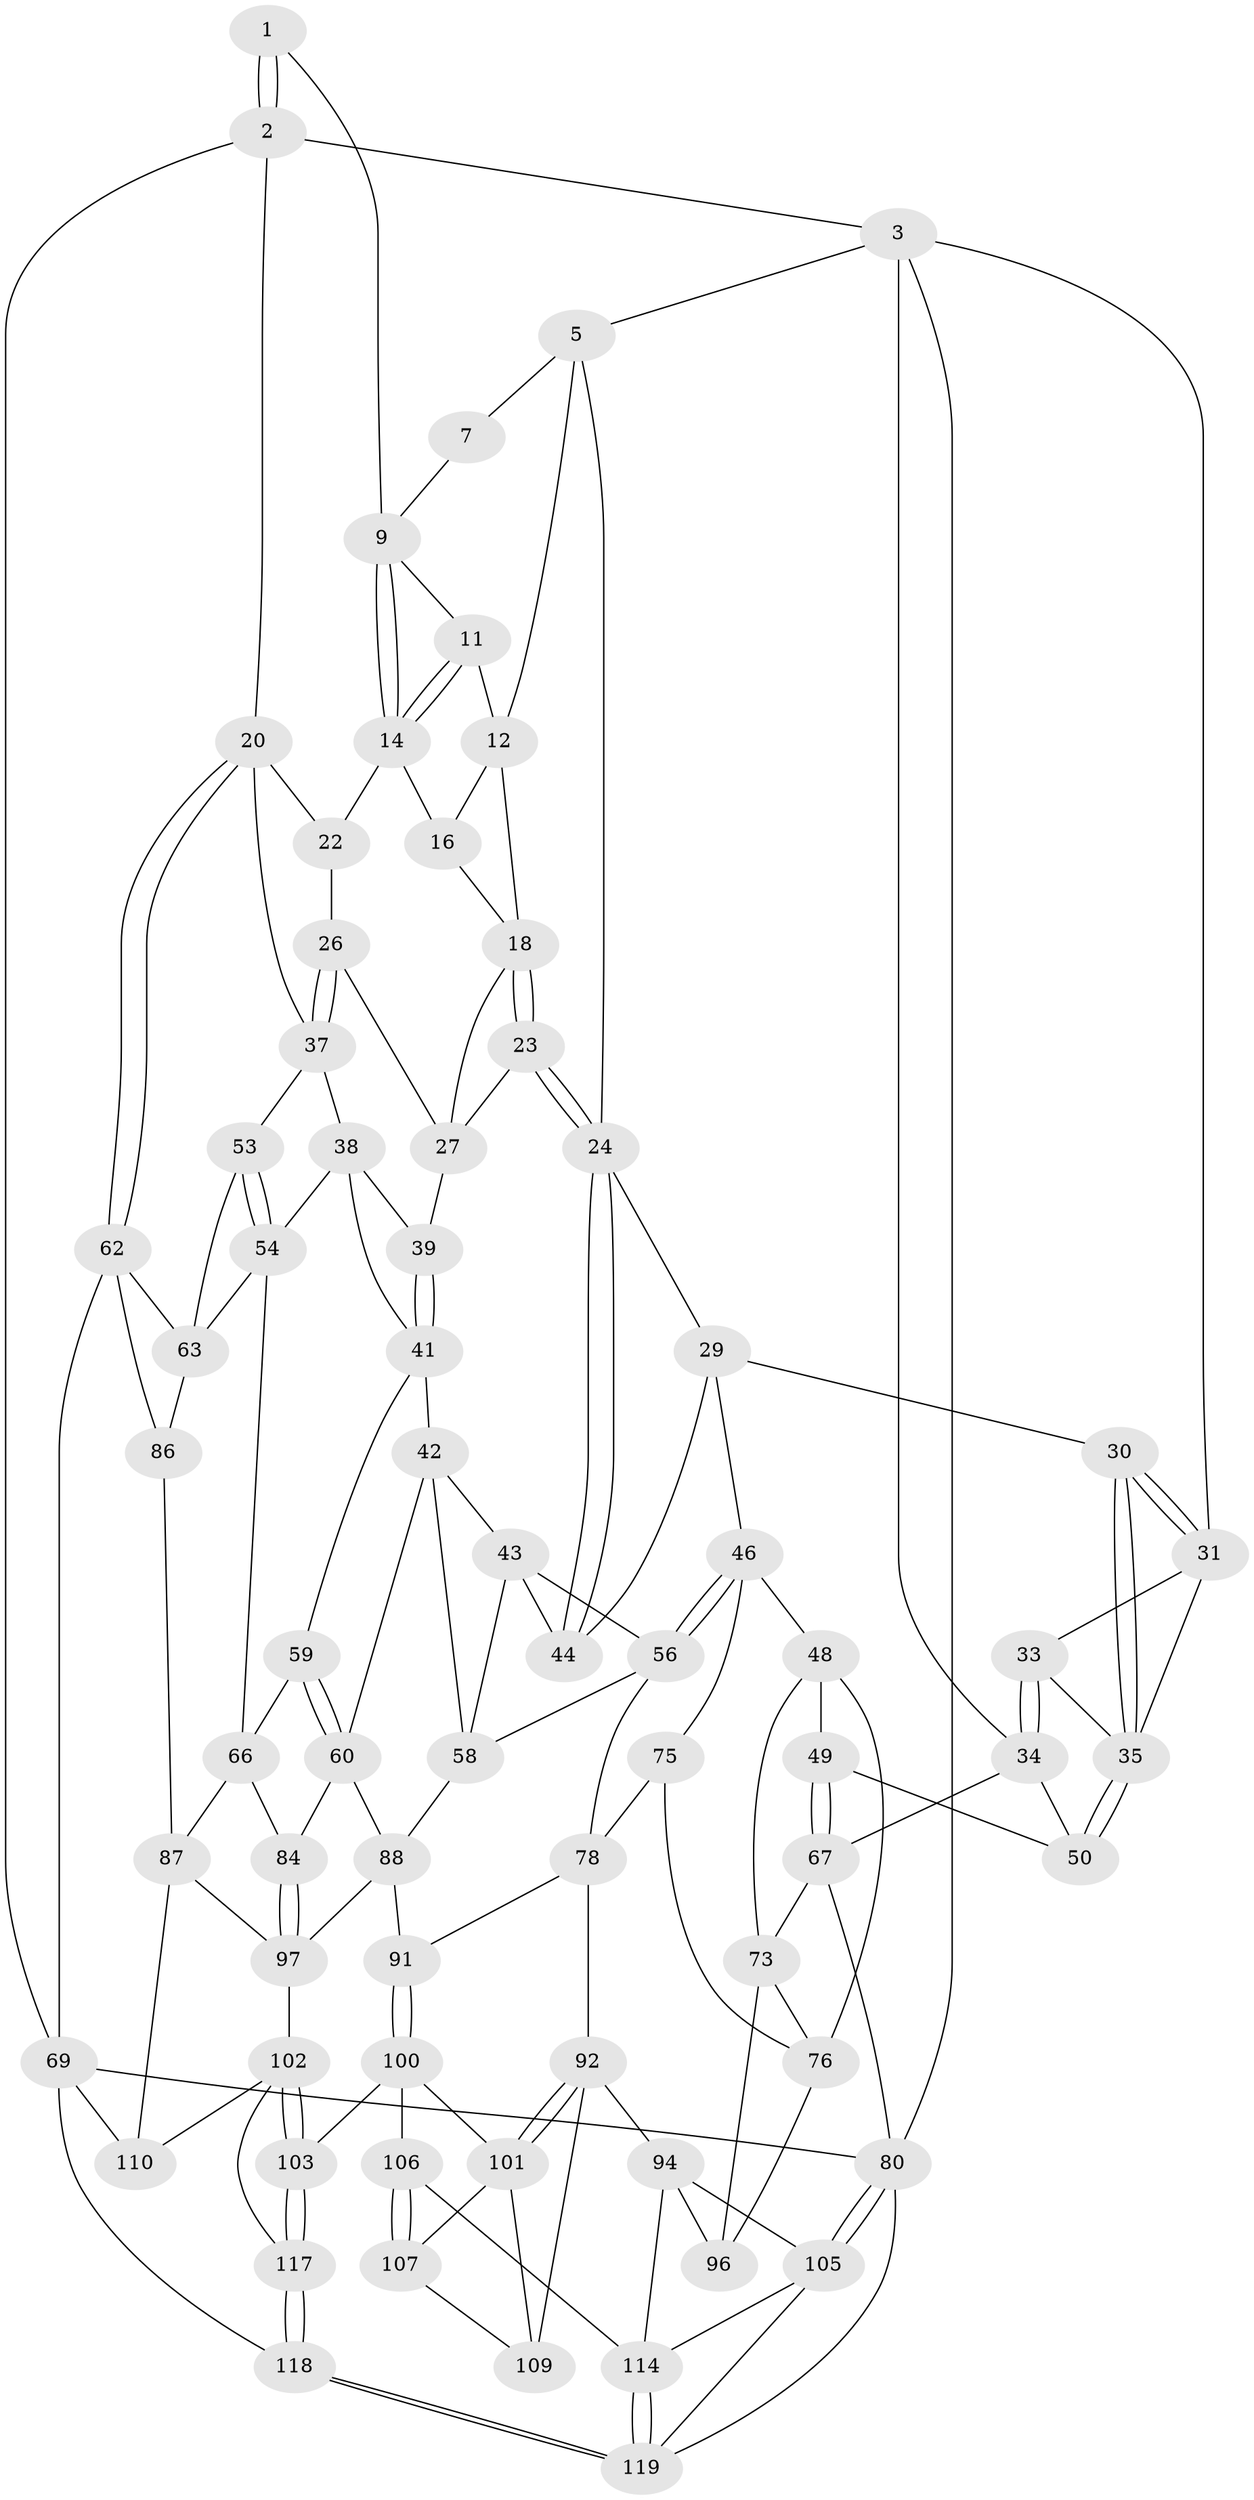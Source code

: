 // Generated by graph-tools (version 1.1) at 2025/52/02/27/25 19:52:44]
// undirected, 72 vertices, 158 edges
graph export_dot {
graph [start="1"]
  node [color=gray90,style=filled];
  1 [pos="+0.8643275019181632+0",super="+8"];
  2 [pos="+1+0",super="+17"];
  3 [pos="+0+0",super="+4"];
  5 [pos="+0.12117494679362602+0",super="+6"];
  7 [pos="+0.7878888840381059+0"];
  9 [pos="+0.8914490055654939+0.07468274358668439",super="+10"];
  11 [pos="+0.8384775432233568+0.046900651085213074"];
  12 [pos="+0.8260233343560922+0.05373108819352187",super="+13"];
  14 [pos="+0.8903268275640925+0.07969751370609111",super="+15"];
  16 [pos="+0.8213122925604665+0.08165130102546311"];
  18 [pos="+0.6132636513654586+0.002101875490605963",super="+19"];
  20 [pos="+1+0.24088794574768274",super="+21"];
  22 [pos="+0.9250946461644413+0.20588239600136427"];
  23 [pos="+0.5547069877123295+0.2127418383694692"];
  24 [pos="+0.5465851058353148+0.22231058339795404",super="+25"];
  26 [pos="+0.8966353106626772+0.21555103582039437"];
  27 [pos="+0.836160735736757+0.22618514950609875",super="+28"];
  29 [pos="+0.2643902663712264+0.2788302525926286",super="+45"];
  30 [pos="+0.20749096808452852+0.3001751261987442"];
  31 [pos="+0.10234945199617662+0.2721396858361178",super="+32"];
  33 [pos="+0+0.3127387324755088"];
  34 [pos="+0+0.3094409752316764",super="+61"];
  35 [pos="+0.12096549602242088+0.4243644683372938",super="+36"];
  37 [pos="+0.8752715396339453+0.38155187009132924",super="+40"];
  38 [pos="+0.8028919635966435+0.38965633511346287",super="+51"];
  39 [pos="+0.7719822871043607+0.35214124230616656"];
  41 [pos="+0.694470890895076+0.390253509536233",super="+52"];
  42 [pos="+0.619119941694699+0.3805438619868603",super="+57"];
  43 [pos="+0.5328805478708364+0.3046977834989537",super="+55"];
  44 [pos="+0.5202302729833844+0.2857241042827925"];
  46 [pos="+0.3379120547394602+0.48709114410513493",super="+47"];
  48 [pos="+0.16990972873750776+0.5202712752722835",super="+72"];
  49 [pos="+0.12518969317002077+0.4652549812823124"];
  50 [pos="+0.12118412900077277+0.4580941313422826"];
  53 [pos="+0.9103455300037245+0.4724339972622307"];
  54 [pos="+0.8855246953102938+0.48953274515474143",super="+65"];
  56 [pos="+0.33914529493005635+0.48875276098856485",super="+77"];
  58 [pos="+0.5348549730721128+0.5643200243306142",super="+82"];
  59 [pos="+0.7343726020505696+0.5246084582490191"];
  60 [pos="+0.6577907580004768+0.5755551836307506",super="+85"];
  62 [pos="+1+0.45679432226458366",super="+71"];
  63 [pos="+0.9531644842827469+0.49902750550142383",super="+64"];
  66 [pos="+0.8418004420150468+0.5962882453408004",super="+83"];
  67 [pos="+0+0.6300468409172387",super="+68"];
  69 [pos="+1+1",super="+70"];
  73 [pos="+0.11273485093105978+0.5959098018422787",super="+74"];
  75 [pos="+0.24264819845170318+0.6731349083251189"];
  76 [pos="+0.19772717367470302+0.6714950566933335",super="+90"];
  78 [pos="+0.33959291830624166+0.6236782088281858",super="+79"];
  80 [pos="+0+0.8222265605610293",super="+81"];
  84 [pos="+0.70704330951893+0.6591675925763428"];
  86 [pos="+1+0.6801634883733764"];
  87 [pos="+0.8119826795344569+0.6956514705517836",super="+99"];
  88 [pos="+0.5601821878037812+0.7518717705208247",super="+89"];
  91 [pos="+0.4557590605203207+0.7058995602725491"];
  92 [pos="+0.29684999472409285+0.7321621692834152",super="+93"];
  94 [pos="+0.2171686688311908+0.8167651359365896",super="+95"];
  96 [pos="+0.12811628739463649+0.7296447413064644"];
  97 [pos="+0.6875280975165192+0.7757155159612937",super="+98"];
  100 [pos="+0.43256596477062903+0.7268695220634671",super="+104"];
  101 [pos="+0.38355381762372825+0.7459995985992738",super="+108"];
  102 [pos="+0.5509308794597206+0.8749873204856636",super="+112"];
  103 [pos="+0.5423516203069719+0.8837858261795183"];
  105 [pos="+0.04725176283884417+0.840621460912004",super="+116"];
  106 [pos="+0.460592581442198+0.860467356227255",super="+113"];
  107 [pos="+0.41831709650485055+0.8360423433638914",super="+111"];
  109 [pos="+0.3207104951327527+0.8545512304804272"];
  110 [pos="+0.834035651313534+0.8805697408805262"];
  114 [pos="+0.3220749212573307+1",super="+115"];
  117 [pos="+0.5395959827915254+0.9091976795113577",super="+120"];
  118 [pos="+0.45187693185930644+1",super="+122"];
  119 [pos="+0.33857104354642154+1",super="+121"];
  1 -- 2 [weight=2];
  1 -- 2;
  1 -- 9;
  2 -- 3;
  2 -- 69;
  2 -- 20;
  3 -- 34;
  3 -- 5;
  3 -- 31;
  3 -- 80;
  5 -- 7;
  5 -- 24;
  5 -- 12;
  7 -- 9;
  9 -- 14;
  9 -- 14;
  9 -- 11;
  11 -- 12;
  11 -- 14;
  11 -- 14;
  12 -- 16;
  12 -- 18;
  14 -- 16;
  14 -- 22;
  16 -- 18;
  18 -- 23;
  18 -- 23;
  18 -- 27;
  20 -- 62;
  20 -- 62;
  20 -- 37;
  20 -- 22;
  22 -- 26;
  23 -- 24;
  23 -- 24;
  23 -- 27;
  24 -- 44;
  24 -- 44;
  24 -- 29;
  26 -- 27;
  26 -- 37;
  26 -- 37;
  27 -- 39;
  29 -- 30;
  29 -- 44;
  29 -- 46;
  30 -- 31;
  30 -- 31;
  30 -- 35;
  30 -- 35;
  31 -- 33;
  31 -- 35;
  33 -- 34;
  33 -- 34;
  33 -- 35;
  34 -- 50;
  34 -- 67;
  35 -- 50;
  35 -- 50;
  37 -- 38;
  37 -- 53;
  38 -- 39;
  38 -- 54;
  38 -- 41;
  39 -- 41;
  39 -- 41;
  41 -- 42;
  41 -- 59;
  42 -- 43;
  42 -- 58;
  42 -- 60;
  43 -- 44;
  43 -- 56;
  43 -- 58;
  46 -- 56;
  46 -- 56;
  46 -- 48;
  46 -- 75;
  48 -- 49;
  48 -- 73;
  48 -- 76;
  49 -- 50;
  49 -- 67;
  49 -- 67;
  53 -- 54;
  53 -- 54;
  53 -- 63;
  54 -- 66;
  54 -- 63;
  56 -- 78;
  56 -- 58;
  58 -- 88;
  59 -- 60;
  59 -- 60;
  59 -- 66;
  60 -- 88;
  60 -- 84;
  62 -- 63;
  62 -- 86;
  62 -- 69;
  63 -- 86;
  66 -- 84;
  66 -- 87;
  67 -- 73;
  67 -- 80;
  69 -- 118;
  69 -- 110;
  69 -- 80;
  73 -- 96;
  73 -- 76;
  75 -- 76;
  75 -- 78;
  76 -- 96;
  78 -- 91;
  78 -- 92;
  80 -- 105;
  80 -- 105;
  80 -- 119;
  84 -- 97;
  84 -- 97;
  86 -- 87;
  87 -- 97;
  87 -- 110;
  88 -- 97;
  88 -- 91;
  91 -- 100;
  91 -- 100;
  92 -- 101;
  92 -- 101;
  92 -- 109;
  92 -- 94;
  94 -- 114;
  94 -- 96;
  94 -- 105;
  97 -- 102;
  100 -- 101;
  100 -- 106;
  100 -- 103;
  101 -- 109;
  101 -- 107;
  102 -- 103;
  102 -- 103;
  102 -- 110;
  102 -- 117;
  103 -- 117;
  103 -- 117;
  105 -- 119;
  105 -- 114;
  106 -- 107 [weight=2];
  106 -- 107;
  106 -- 114;
  107 -- 109;
  114 -- 119;
  114 -- 119;
  117 -- 118 [weight=2];
  117 -- 118;
  118 -- 119;
  118 -- 119;
}

